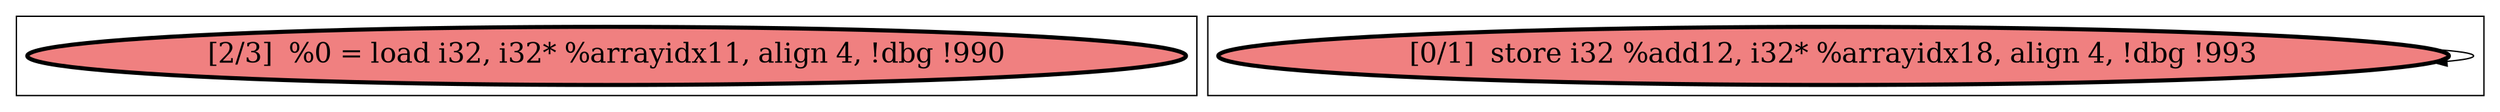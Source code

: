 
digraph G {





subgraph cluster1 {


node7 [penwidth=3.0,fontsize=20,fillcolor=lightcoral,label="[2/3]  %0 = load i32, i32* %arrayidx11, align 4, !dbg !990",shape=ellipse,style=filled ]



}

subgraph cluster0 {


node6 [penwidth=3.0,fontsize=20,fillcolor=lightcoral,label="[0/1]  store i32 %add12, i32* %arrayidx18, align 4, !dbg !993",shape=ellipse,style=filled ]

node6->node6 [ ]


}

}
